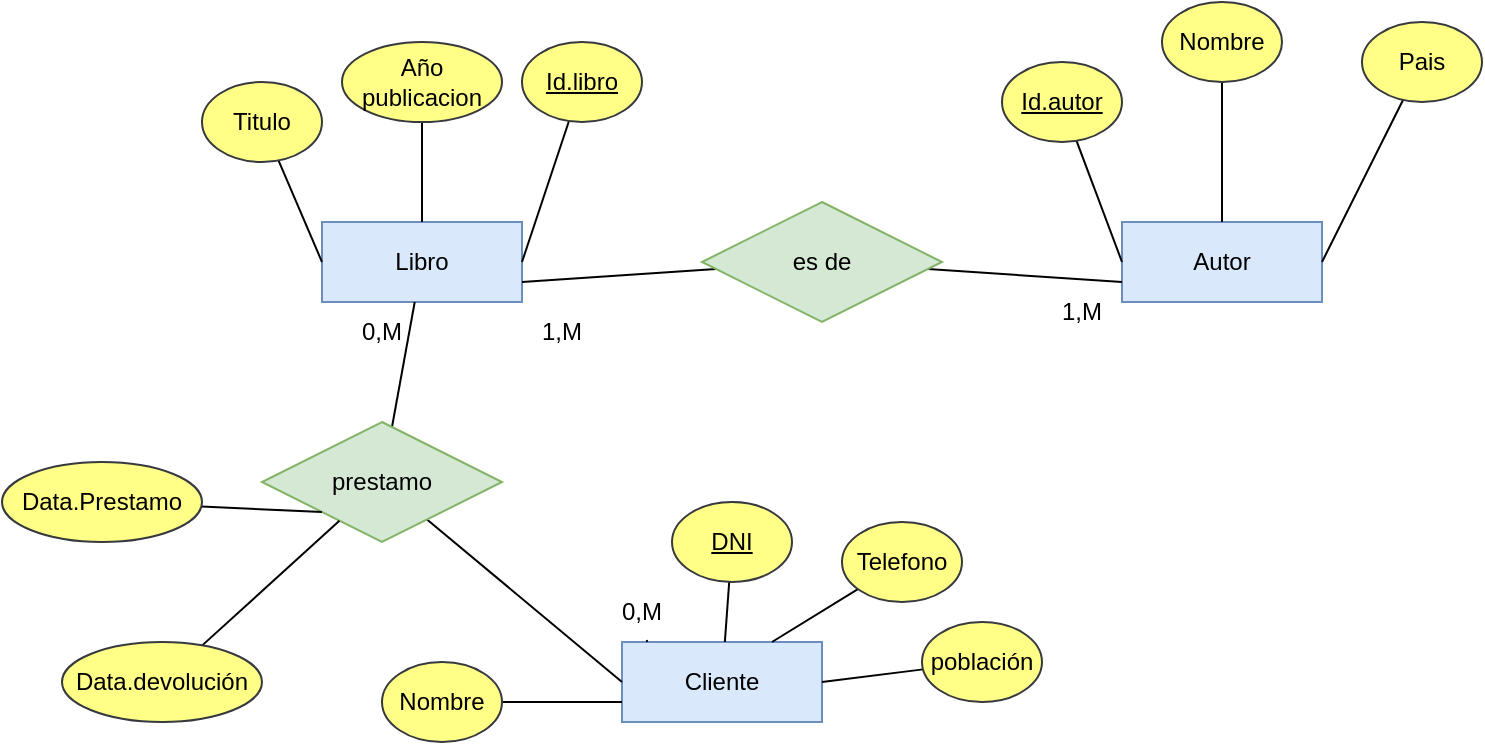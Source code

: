 <mxfile version="20.4.0" type="device"><diagram id="R2lEEEUBdFMjLlhIrx00" name="Page-1"><mxGraphModel dx="1038" dy="579" grid="1" gridSize="10" guides="1" tooltips="1" connect="1" arrows="1" fold="1" page="1" pageScale="1" pageWidth="850" pageHeight="1100" math="0" shadow="0" extFonts="Permanent Marker^https://fonts.googleapis.com/css?family=Permanent+Marker"><root><mxCell id="0"/><mxCell id="1" parent="0"/><mxCell id="ehfqS_Moh8RdX3Yaf7Uf-1" value="Libro" style="whiteSpace=wrap;html=1;align=center;fillColor=#dae8fc;strokeColor=#6c8ebf;" vertex="1" parent="1"><mxGeometry x="190" y="270" width="100" height="40" as="geometry"/></mxCell><mxCell id="ehfqS_Moh8RdX3Yaf7Uf-3" value="Autor" style="whiteSpace=wrap;html=1;align=center;fillColor=#dae8fc;strokeColor=#6c8ebf;" vertex="1" parent="1"><mxGeometry x="590" y="270" width="100" height="40" as="geometry"/></mxCell><mxCell id="ehfqS_Moh8RdX3Yaf7Uf-4" value="Cliente" style="whiteSpace=wrap;html=1;align=center;fillColor=#dae8fc;strokeColor=#6c8ebf;" vertex="1" parent="1"><mxGeometry x="340" y="480" width="100" height="40" as="geometry"/></mxCell><mxCell id="ehfqS_Moh8RdX3Yaf7Uf-26" style="rounded=0;orthogonalLoop=1;jettySize=auto;html=1;entryX=0;entryY=0.5;entryDx=0;entryDy=0;endArrow=none;endFill=0;" edge="1" parent="1" source="ehfqS_Moh8RdX3Yaf7Uf-5" target="ehfqS_Moh8RdX3Yaf7Uf-1"><mxGeometry relative="1" as="geometry"/></mxCell><mxCell id="ehfqS_Moh8RdX3Yaf7Uf-5" value="Titulo" style="ellipse;whiteSpace=wrap;html=1;align=center;fillColor=#ffff88;strokeColor=#36393d;" vertex="1" parent="1"><mxGeometry x="130" y="200" width="60" height="40" as="geometry"/></mxCell><mxCell id="ehfqS_Moh8RdX3Yaf7Uf-27" value="" style="rounded=0;orthogonalLoop=1;jettySize=auto;html=1;endArrow=none;endFill=0;" edge="1" parent="1" source="ehfqS_Moh8RdX3Yaf7Uf-6" target="ehfqS_Moh8RdX3Yaf7Uf-1"><mxGeometry relative="1" as="geometry"/></mxCell><mxCell id="ehfqS_Moh8RdX3Yaf7Uf-6" value="Año publicacion" style="ellipse;whiteSpace=wrap;html=1;align=center;fillColor=#ffff88;strokeColor=#36393d;" vertex="1" parent="1"><mxGeometry x="200" y="180" width="80" height="40" as="geometry"/></mxCell><mxCell id="ehfqS_Moh8RdX3Yaf7Uf-22" style="rounded=0;orthogonalLoop=1;jettySize=auto;html=1;entryX=0.5;entryY=0;entryDx=0;entryDy=0;endArrow=none;endFill=0;" edge="1" parent="1" source="ehfqS_Moh8RdX3Yaf7Uf-8" target="ehfqS_Moh8RdX3Yaf7Uf-3"><mxGeometry relative="1" as="geometry"/></mxCell><mxCell id="ehfqS_Moh8RdX3Yaf7Uf-8" value="Nombre" style="ellipse;whiteSpace=wrap;html=1;align=center;fillColor=#ffff88;strokeColor=#36393d;" vertex="1" parent="1"><mxGeometry x="610" y="160" width="60" height="40" as="geometry"/></mxCell><mxCell id="ehfqS_Moh8RdX3Yaf7Uf-24" style="rounded=0;orthogonalLoop=1;jettySize=auto;html=1;entryX=1;entryY=0.5;entryDx=0;entryDy=0;endArrow=none;endFill=0;" edge="1" parent="1" source="ehfqS_Moh8RdX3Yaf7Uf-9" target="ehfqS_Moh8RdX3Yaf7Uf-3"><mxGeometry relative="1" as="geometry"/></mxCell><mxCell id="ehfqS_Moh8RdX3Yaf7Uf-9" value="Pais" style="ellipse;whiteSpace=wrap;html=1;align=center;fillColor=#ffff88;strokeColor=#36393d;" vertex="1" parent="1"><mxGeometry x="710" y="170" width="60" height="40" as="geometry"/></mxCell><mxCell id="ehfqS_Moh8RdX3Yaf7Uf-49" style="edgeStyle=none;rounded=0;orthogonalLoop=1;jettySize=auto;html=1;entryX=0;entryY=0.75;entryDx=0;entryDy=0;endArrow=none;endFill=0;" edge="1" parent="1" source="ehfqS_Moh8RdX3Yaf7Uf-11" target="ehfqS_Moh8RdX3Yaf7Uf-4"><mxGeometry relative="1" as="geometry"/></mxCell><mxCell id="ehfqS_Moh8RdX3Yaf7Uf-11" value="Nombre" style="ellipse;whiteSpace=wrap;html=1;align=center;fillColor=#ffff88;strokeColor=#36393d;" vertex="1" parent="1"><mxGeometry x="220" y="490" width="60" height="40" as="geometry"/></mxCell><mxCell id="ehfqS_Moh8RdX3Yaf7Uf-34" style="edgeStyle=none;rounded=0;orthogonalLoop=1;jettySize=auto;html=1;entryX=1;entryY=0.5;entryDx=0;entryDy=0;endArrow=none;endFill=0;" edge="1" parent="1" source="ehfqS_Moh8RdX3Yaf7Uf-12" target="ehfqS_Moh8RdX3Yaf7Uf-4"><mxGeometry relative="1" as="geometry"/></mxCell><mxCell id="ehfqS_Moh8RdX3Yaf7Uf-12" value="población" style="ellipse;whiteSpace=wrap;html=1;align=center;fillColor=#ffff88;strokeColor=#36393d;" vertex="1" parent="1"><mxGeometry x="490" y="470" width="60" height="40" as="geometry"/></mxCell><mxCell id="ehfqS_Moh8RdX3Yaf7Uf-36" style="edgeStyle=none;rounded=0;orthogonalLoop=1;jettySize=auto;html=1;entryX=0.75;entryY=0;entryDx=0;entryDy=0;endArrow=none;endFill=0;" edge="1" parent="1" source="ehfqS_Moh8RdX3Yaf7Uf-13" target="ehfqS_Moh8RdX3Yaf7Uf-4"><mxGeometry relative="1" as="geometry"/></mxCell><mxCell id="ehfqS_Moh8RdX3Yaf7Uf-13" value="Telefono" style="ellipse;whiteSpace=wrap;html=1;align=center;fillColor=#ffff88;strokeColor=#36393d;" vertex="1" parent="1"><mxGeometry x="450" y="420" width="60" height="40" as="geometry"/></mxCell><mxCell id="ehfqS_Moh8RdX3Yaf7Uf-32" style="edgeStyle=none;rounded=0;orthogonalLoop=1;jettySize=auto;html=1;endArrow=none;endFill=0;" edge="1" parent="1" source="ehfqS_Moh8RdX3Yaf7Uf-16" target="ehfqS_Moh8RdX3Yaf7Uf-4"><mxGeometry relative="1" as="geometry"/></mxCell><mxCell id="ehfqS_Moh8RdX3Yaf7Uf-16" value="DNI" style="ellipse;whiteSpace=wrap;html=1;align=center;fontStyle=4;fillColor=#ffff88;strokeColor=#36393d;" vertex="1" parent="1"><mxGeometry x="365" y="410" width="60" height="40" as="geometry"/></mxCell><mxCell id="ehfqS_Moh8RdX3Yaf7Uf-31" style="edgeStyle=none;rounded=0;orthogonalLoop=1;jettySize=auto;html=1;entryX=1;entryY=0.5;entryDx=0;entryDy=0;endArrow=none;endFill=0;" edge="1" parent="1" source="ehfqS_Moh8RdX3Yaf7Uf-17" target="ehfqS_Moh8RdX3Yaf7Uf-1"><mxGeometry relative="1" as="geometry"/></mxCell><mxCell id="ehfqS_Moh8RdX3Yaf7Uf-17" value="Id.libro" style="ellipse;whiteSpace=wrap;html=1;align=center;fontStyle=4;fillColor=#ffff88;strokeColor=#36393d;" vertex="1" parent="1"><mxGeometry x="290" y="180" width="60" height="40" as="geometry"/></mxCell><mxCell id="ehfqS_Moh8RdX3Yaf7Uf-23" style="rounded=0;orthogonalLoop=1;jettySize=auto;html=1;entryX=0;entryY=0.5;entryDx=0;entryDy=0;endArrow=none;endFill=0;" edge="1" parent="1" source="ehfqS_Moh8RdX3Yaf7Uf-18" target="ehfqS_Moh8RdX3Yaf7Uf-3"><mxGeometry relative="1" as="geometry"/></mxCell><mxCell id="ehfqS_Moh8RdX3Yaf7Uf-18" value="Id.autor" style="ellipse;whiteSpace=wrap;html=1;align=center;fontStyle=4;fillColor=#ffff88;strokeColor=#36393d;" vertex="1" parent="1"><mxGeometry x="530" y="190" width="60" height="40" as="geometry"/></mxCell><mxCell id="ehfqS_Moh8RdX3Yaf7Uf-39" style="edgeStyle=none;rounded=0;orthogonalLoop=1;jettySize=auto;html=1;entryX=1;entryY=0.75;entryDx=0;entryDy=0;endArrow=none;endFill=0;" edge="1" parent="1" source="ehfqS_Moh8RdX3Yaf7Uf-37" target="ehfqS_Moh8RdX3Yaf7Uf-1"><mxGeometry relative="1" as="geometry"/></mxCell><mxCell id="ehfqS_Moh8RdX3Yaf7Uf-40" style="edgeStyle=none;rounded=0;orthogonalLoop=1;jettySize=auto;html=1;entryX=0;entryY=0.75;entryDx=0;entryDy=0;endArrow=none;endFill=0;" edge="1" parent="1" source="ehfqS_Moh8RdX3Yaf7Uf-37" target="ehfqS_Moh8RdX3Yaf7Uf-3"><mxGeometry relative="1" as="geometry"/></mxCell><mxCell id="ehfqS_Moh8RdX3Yaf7Uf-37" value="es de" style="shape=rhombus;perimeter=rhombusPerimeter;whiteSpace=wrap;html=1;align=center;fillColor=#d5e8d4;strokeColor=#82b366;" vertex="1" parent="1"><mxGeometry x="380" y="260" width="120" height="60" as="geometry"/></mxCell><mxCell id="ehfqS_Moh8RdX3Yaf7Uf-41" value="1,M" style="text;html=1;strokeColor=none;fillColor=none;align=center;verticalAlign=middle;whiteSpace=wrap;rounded=0;" vertex="1" parent="1"><mxGeometry x="540" y="300" width="60" height="30" as="geometry"/></mxCell><mxCell id="ehfqS_Moh8RdX3Yaf7Uf-42" value="1,M" style="text;html=1;strokeColor=none;fillColor=none;align=center;verticalAlign=middle;whiteSpace=wrap;rounded=0;" vertex="1" parent="1"><mxGeometry x="280" y="310" width="60" height="30" as="geometry"/></mxCell><mxCell id="ehfqS_Moh8RdX3Yaf7Uf-44" style="edgeStyle=none;rounded=0;orthogonalLoop=1;jettySize=auto;html=1;entryX=0.124;entryY=-0.025;entryDx=0;entryDy=0;entryPerimeter=0;endArrow=none;endFill=0;startArrow=none;" edge="1" parent="1" source="ehfqS_Moh8RdX3Yaf7Uf-46" target="ehfqS_Moh8RdX3Yaf7Uf-4"><mxGeometry relative="1" as="geometry"/></mxCell><mxCell id="ehfqS_Moh8RdX3Yaf7Uf-45" style="edgeStyle=none;rounded=0;orthogonalLoop=1;jettySize=auto;html=1;endArrow=none;endFill=0;" edge="1" parent="1" source="ehfqS_Moh8RdX3Yaf7Uf-43" target="ehfqS_Moh8RdX3Yaf7Uf-1"><mxGeometry relative="1" as="geometry"/></mxCell><mxCell id="ehfqS_Moh8RdX3Yaf7Uf-48" style="edgeStyle=none;rounded=0;orthogonalLoop=1;jettySize=auto;html=1;entryX=0;entryY=0.5;entryDx=0;entryDy=0;endArrow=none;endFill=0;" edge="1" parent="1" source="ehfqS_Moh8RdX3Yaf7Uf-43" target="ehfqS_Moh8RdX3Yaf7Uf-4"><mxGeometry relative="1" as="geometry"/></mxCell><mxCell id="ehfqS_Moh8RdX3Yaf7Uf-43" value="prestamo" style="shape=rhombus;perimeter=rhombusPerimeter;whiteSpace=wrap;html=1;align=center;fillColor=#d5e8d4;strokeColor=#82b366;" vertex="1" parent="1"><mxGeometry x="160" y="370" width="120" height="60" as="geometry"/></mxCell><mxCell id="ehfqS_Moh8RdX3Yaf7Uf-46" value="0,M" style="text;html=1;strokeColor=none;fillColor=none;align=center;verticalAlign=middle;whiteSpace=wrap;rounded=0;" vertex="1" parent="1"><mxGeometry x="320" y="450" width="60" height="30" as="geometry"/></mxCell><mxCell id="ehfqS_Moh8RdX3Yaf7Uf-50" value="0,M" style="text;html=1;strokeColor=none;fillColor=none;align=center;verticalAlign=middle;whiteSpace=wrap;rounded=0;" vertex="1" parent="1"><mxGeometry x="190" y="310" width="60" height="30" as="geometry"/></mxCell><mxCell id="ehfqS_Moh8RdX3Yaf7Uf-53" style="edgeStyle=none;rounded=0;orthogonalLoop=1;jettySize=auto;html=1;entryX=0;entryY=1;entryDx=0;entryDy=0;endArrow=none;endFill=0;" edge="1" parent="1" source="ehfqS_Moh8RdX3Yaf7Uf-51" target="ehfqS_Moh8RdX3Yaf7Uf-43"><mxGeometry relative="1" as="geometry"/></mxCell><mxCell id="ehfqS_Moh8RdX3Yaf7Uf-51" value="Data.Prestamo" style="ellipse;whiteSpace=wrap;html=1;align=center;fillColor=#ffff88;strokeColor=#36393d;" vertex="1" parent="1"><mxGeometry x="30" y="390" width="100" height="40" as="geometry"/></mxCell><mxCell id="ehfqS_Moh8RdX3Yaf7Uf-54" style="edgeStyle=none;rounded=0;orthogonalLoop=1;jettySize=auto;html=1;endArrow=none;endFill=0;" edge="1" parent="1" source="ehfqS_Moh8RdX3Yaf7Uf-52" target="ehfqS_Moh8RdX3Yaf7Uf-43"><mxGeometry relative="1" as="geometry"/></mxCell><mxCell id="ehfqS_Moh8RdX3Yaf7Uf-52" value="Data.devolución" style="ellipse;whiteSpace=wrap;html=1;align=center;fillColor=#ffff88;strokeColor=#36393d;" vertex="1" parent="1"><mxGeometry x="60" y="480" width="100" height="40" as="geometry"/></mxCell></root></mxGraphModel></diagram></mxfile>